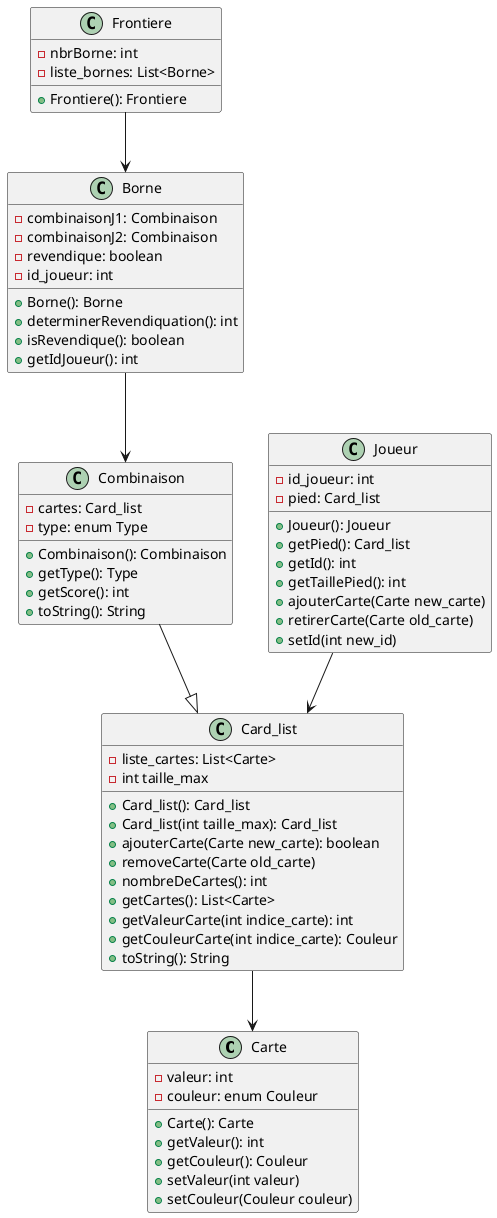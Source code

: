 @startuml model

class Carte{
    - valeur: int
    - couleur: enum Couleur
    + Carte(): Carte
    + getValeur(): int
    + getCouleur(): Couleur
    + setValeur(int valeur)
    + setCouleur(Couleur couleur)
}

class Combinaison{
    - cartes: Card_list
    - type: enum Type
    + Combinaison(): Combinaison 
    + getType(): Type 
    + getScore(): int 
    + toString(): String
}

class Joueur{
    - id_joueur: int
    - pied: Card_list
    + Joueur(): Joueur
    + getPied(): Card_list
    + getId(): int
    + getTaillePied(): int
    + ajouterCarte(Carte new_carte)
    + retirerCarte(Carte old_carte)
    + setId(int new_id)
}

class Card_list{
    - liste_cartes: List<Carte>
    - int taille_max
    + Card_list(): Card_list
    + Card_list(int taille_max): Card_list
    + ajouterCarte(Carte new_carte): boolean
    + removeCarte(Carte old_carte)
    + nombreDeCartes(): int 
    + getCartes(): List<Carte> 
    + getValeurCarte(int indice_carte): int
    + getCouleurCarte(int indice_carte): Couleur
    + toString(): String   
}

class Borne{
    - combinaisonJ1: Combinaison
    - combinaisonJ2: Combinaison
    - revendique: boolean
    - id_joueur: int
    + Borne(): Borne
    + determinerRevendiquation(): int
    + isRevendique(): boolean
    + getIdJoueur(): int
}

class Frontiere{
    - nbrBorne: int
    - liste_bornes: List<Borne>
    + Frontiere(): Frontiere
}

Combinaison --|> Card_list
Joueur --> Card_list
Card_list --> Carte
Borne --> Combinaison
Frontiere --> Borne


@enduml